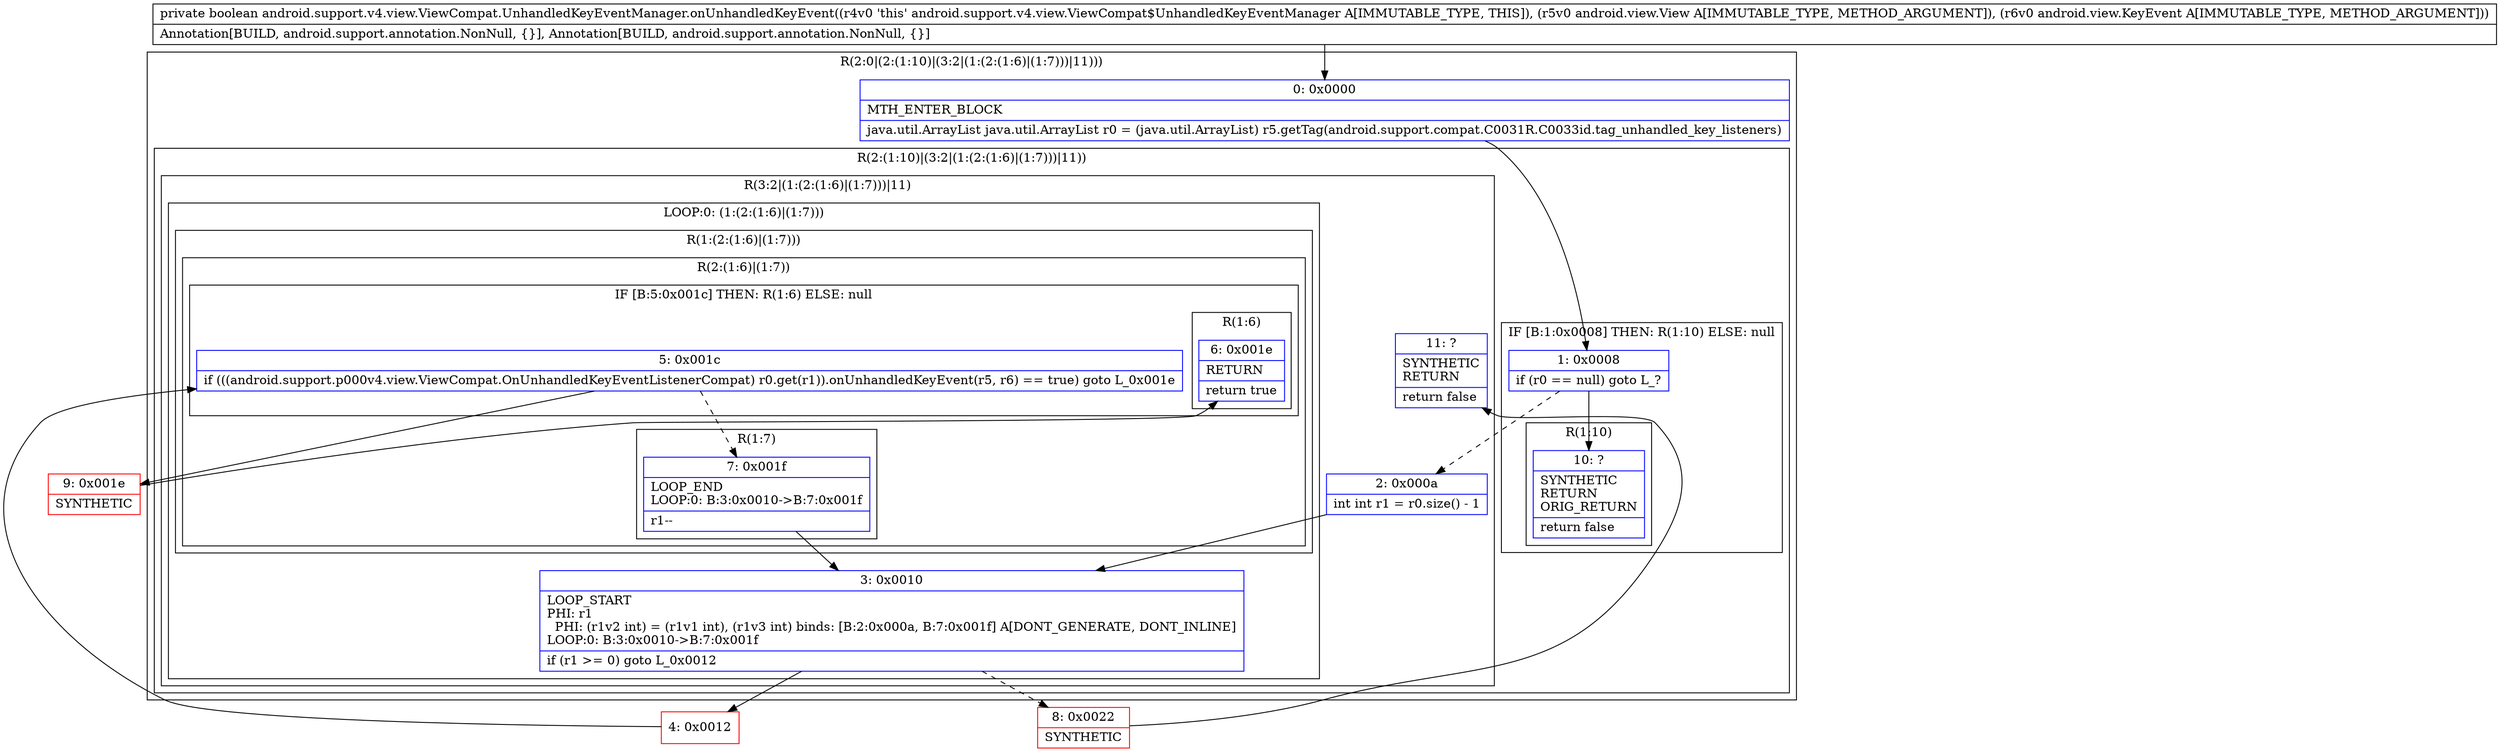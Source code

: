 digraph "CFG forandroid.support.v4.view.ViewCompat.UnhandledKeyEventManager.onUnhandledKeyEvent(Landroid\/view\/View;Landroid\/view\/KeyEvent;)Z" {
subgraph cluster_Region_1630103863 {
label = "R(2:0|(2:(1:10)|(3:2|(1:(2:(1:6)|(1:7)))|11)))";
node [shape=record,color=blue];
Node_0 [shape=record,label="{0\:\ 0x0000|MTH_ENTER_BLOCK\l|java.util.ArrayList java.util.ArrayList r0 = (java.util.ArrayList) r5.getTag(android.support.compat.C0031R.C0033id.tag_unhandled_key_listeners)\l}"];
subgraph cluster_Region_1306728228 {
label = "R(2:(1:10)|(3:2|(1:(2:(1:6)|(1:7)))|11))";
node [shape=record,color=blue];
subgraph cluster_IfRegion_2005998906 {
label = "IF [B:1:0x0008] THEN: R(1:10) ELSE: null";
node [shape=record,color=blue];
Node_1 [shape=record,label="{1\:\ 0x0008|if (r0 == null) goto L_?\l}"];
subgraph cluster_Region_29231577 {
label = "R(1:10)";
node [shape=record,color=blue];
Node_10 [shape=record,label="{10\:\ ?|SYNTHETIC\lRETURN\lORIG_RETURN\l|return false\l}"];
}
}
subgraph cluster_Region_881194118 {
label = "R(3:2|(1:(2:(1:6)|(1:7)))|11)";
node [shape=record,color=blue];
Node_2 [shape=record,label="{2\:\ 0x000a|int int r1 = r0.size() \- 1\l}"];
subgraph cluster_LoopRegion_1863507557 {
label = "LOOP:0: (1:(2:(1:6)|(1:7)))";
node [shape=record,color=blue];
Node_3 [shape=record,label="{3\:\ 0x0010|LOOP_START\lPHI: r1 \l  PHI: (r1v2 int) = (r1v1 int), (r1v3 int) binds: [B:2:0x000a, B:7:0x001f] A[DONT_GENERATE, DONT_INLINE]\lLOOP:0: B:3:0x0010\-\>B:7:0x001f\l|if (r1 \>= 0) goto L_0x0012\l}"];
subgraph cluster_Region_1253852056 {
label = "R(1:(2:(1:6)|(1:7)))";
node [shape=record,color=blue];
subgraph cluster_Region_752662673 {
label = "R(2:(1:6)|(1:7))";
node [shape=record,color=blue];
subgraph cluster_IfRegion_1163424353 {
label = "IF [B:5:0x001c] THEN: R(1:6) ELSE: null";
node [shape=record,color=blue];
Node_5 [shape=record,label="{5\:\ 0x001c|if (((android.support.p000v4.view.ViewCompat.OnUnhandledKeyEventListenerCompat) r0.get(r1)).onUnhandledKeyEvent(r5, r6) == true) goto L_0x001e\l}"];
subgraph cluster_Region_2043920409 {
label = "R(1:6)";
node [shape=record,color=blue];
Node_6 [shape=record,label="{6\:\ 0x001e|RETURN\l|return true\l}"];
}
}
subgraph cluster_Region_987750205 {
label = "R(1:7)";
node [shape=record,color=blue];
Node_7 [shape=record,label="{7\:\ 0x001f|LOOP_END\lLOOP:0: B:3:0x0010\-\>B:7:0x001f\l|r1\-\-\l}"];
}
}
}
}
Node_11 [shape=record,label="{11\:\ ?|SYNTHETIC\lRETURN\l|return false\l}"];
}
}
}
Node_4 [shape=record,color=red,label="{4\:\ 0x0012}"];
Node_8 [shape=record,color=red,label="{8\:\ 0x0022|SYNTHETIC\l}"];
Node_9 [shape=record,color=red,label="{9\:\ 0x001e|SYNTHETIC\l}"];
MethodNode[shape=record,label="{private boolean android.support.v4.view.ViewCompat.UnhandledKeyEventManager.onUnhandledKeyEvent((r4v0 'this' android.support.v4.view.ViewCompat$UnhandledKeyEventManager A[IMMUTABLE_TYPE, THIS]), (r5v0 android.view.View A[IMMUTABLE_TYPE, METHOD_ARGUMENT]), (r6v0 android.view.KeyEvent A[IMMUTABLE_TYPE, METHOD_ARGUMENT]))  | Annotation[BUILD, android.support.annotation.NonNull, \{\}], Annotation[BUILD, android.support.annotation.NonNull, \{\}]\l}"];
MethodNode -> Node_0;
Node_0 -> Node_1;
Node_1 -> Node_2[style=dashed];
Node_1 -> Node_10;
Node_2 -> Node_3;
Node_3 -> Node_4;
Node_3 -> Node_8[style=dashed];
Node_5 -> Node_7[style=dashed];
Node_5 -> Node_9;
Node_7 -> Node_3;
Node_4 -> Node_5;
Node_8 -> Node_11;
Node_9 -> Node_6;
}

